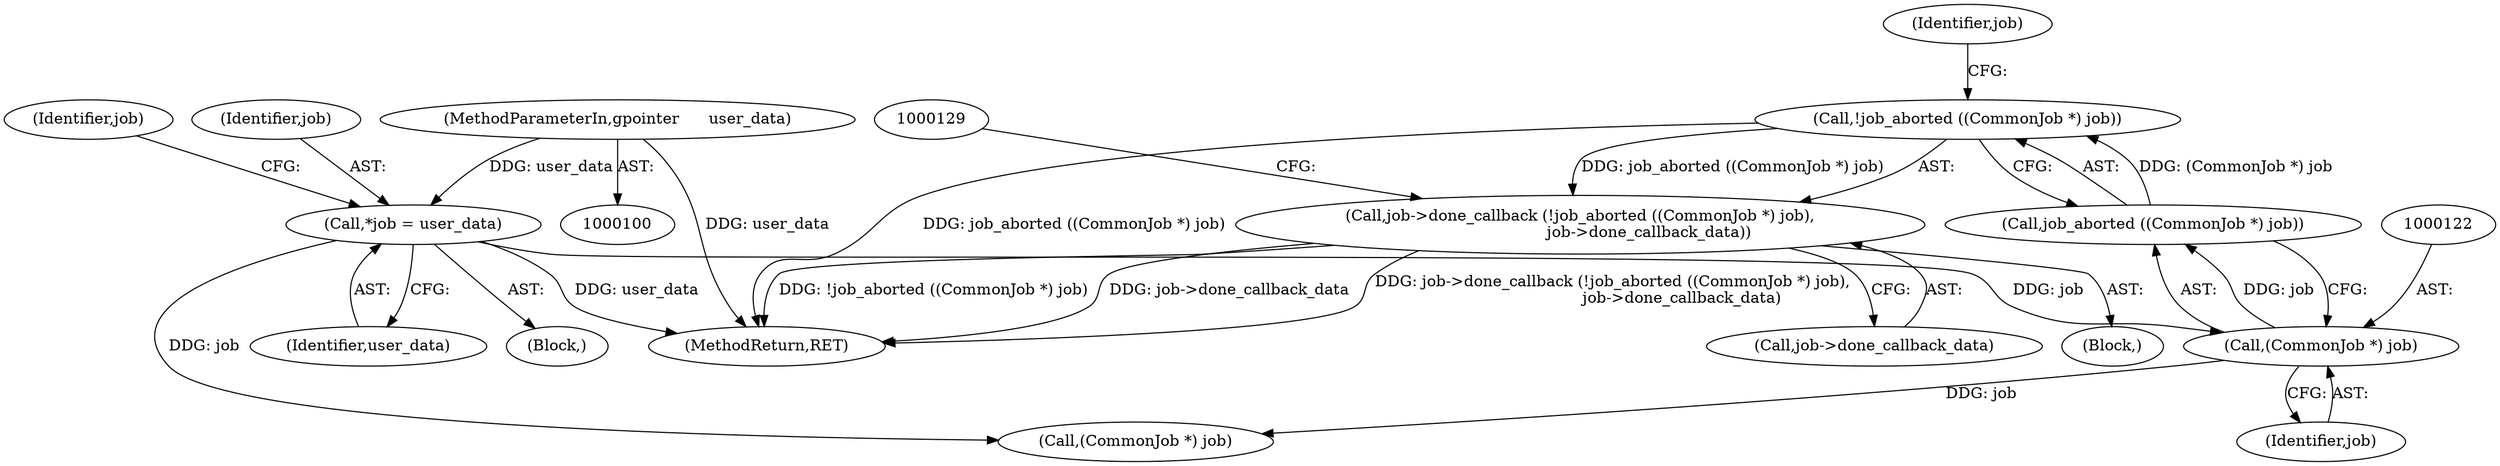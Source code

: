 digraph "0_nautilus_1630f53481f445ada0a455e9979236d31a8d3bb0_2@pointer" {
"1000118" [label="(Call,job->done_callback (!job_aborted ((CommonJob *) job),\n                            job->done_callback_data))"];
"1000119" [label="(Call,!job_aborted ((CommonJob *) job))"];
"1000120" [label="(Call,job_aborted ((CommonJob *) job))"];
"1000121" [label="(Call,(CommonJob *) job)"];
"1000106" [label="(Call,*job = user_data)"];
"1000103" [label="(MethodParameterIn,gpointer      user_data)"];
"1000120" [label="(Call,job_aborted ((CommonJob *) job))"];
"1000124" [label="(Call,job->done_callback_data)"];
"1000128" [label="(Call,(CommonJob *) job)"];
"1000111" [label="(Identifier,job)"];
"1000118" [label="(Call,job->done_callback (!job_aborted ((CommonJob *) job),\n                            job->done_callback_data))"];
"1000131" [label="(MethodReturn,RET)"];
"1000106" [label="(Call,*job = user_data)"];
"1000121" [label="(Call,(CommonJob *) job)"];
"1000119" [label="(Call,!job_aborted ((CommonJob *) job))"];
"1000108" [label="(Identifier,user_data)"];
"1000104" [label="(Block,)"];
"1000103" [label="(MethodParameterIn,gpointer      user_data)"];
"1000117" [label="(Block,)"];
"1000125" [label="(Identifier,job)"];
"1000123" [label="(Identifier,job)"];
"1000107" [label="(Identifier,job)"];
"1000118" -> "1000117"  [label="AST: "];
"1000118" -> "1000124"  [label="CFG: "];
"1000119" -> "1000118"  [label="AST: "];
"1000124" -> "1000118"  [label="AST: "];
"1000129" -> "1000118"  [label="CFG: "];
"1000118" -> "1000131"  [label="DDG: job->done_callback (!job_aborted ((CommonJob *) job),\n                            job->done_callback_data)"];
"1000118" -> "1000131"  [label="DDG: !job_aborted ((CommonJob *) job)"];
"1000118" -> "1000131"  [label="DDG: job->done_callback_data"];
"1000119" -> "1000118"  [label="DDG: job_aborted ((CommonJob *) job)"];
"1000119" -> "1000120"  [label="CFG: "];
"1000120" -> "1000119"  [label="AST: "];
"1000125" -> "1000119"  [label="CFG: "];
"1000119" -> "1000131"  [label="DDG: job_aborted ((CommonJob *) job)"];
"1000120" -> "1000119"  [label="DDG: (CommonJob *) job"];
"1000120" -> "1000121"  [label="CFG: "];
"1000121" -> "1000120"  [label="AST: "];
"1000121" -> "1000120"  [label="DDG: job"];
"1000121" -> "1000123"  [label="CFG: "];
"1000122" -> "1000121"  [label="AST: "];
"1000123" -> "1000121"  [label="AST: "];
"1000106" -> "1000121"  [label="DDG: job"];
"1000121" -> "1000128"  [label="DDG: job"];
"1000106" -> "1000104"  [label="AST: "];
"1000106" -> "1000108"  [label="CFG: "];
"1000107" -> "1000106"  [label="AST: "];
"1000108" -> "1000106"  [label="AST: "];
"1000111" -> "1000106"  [label="CFG: "];
"1000106" -> "1000131"  [label="DDG: user_data"];
"1000103" -> "1000106"  [label="DDG: user_data"];
"1000106" -> "1000128"  [label="DDG: job"];
"1000103" -> "1000100"  [label="AST: "];
"1000103" -> "1000131"  [label="DDG: user_data"];
}
